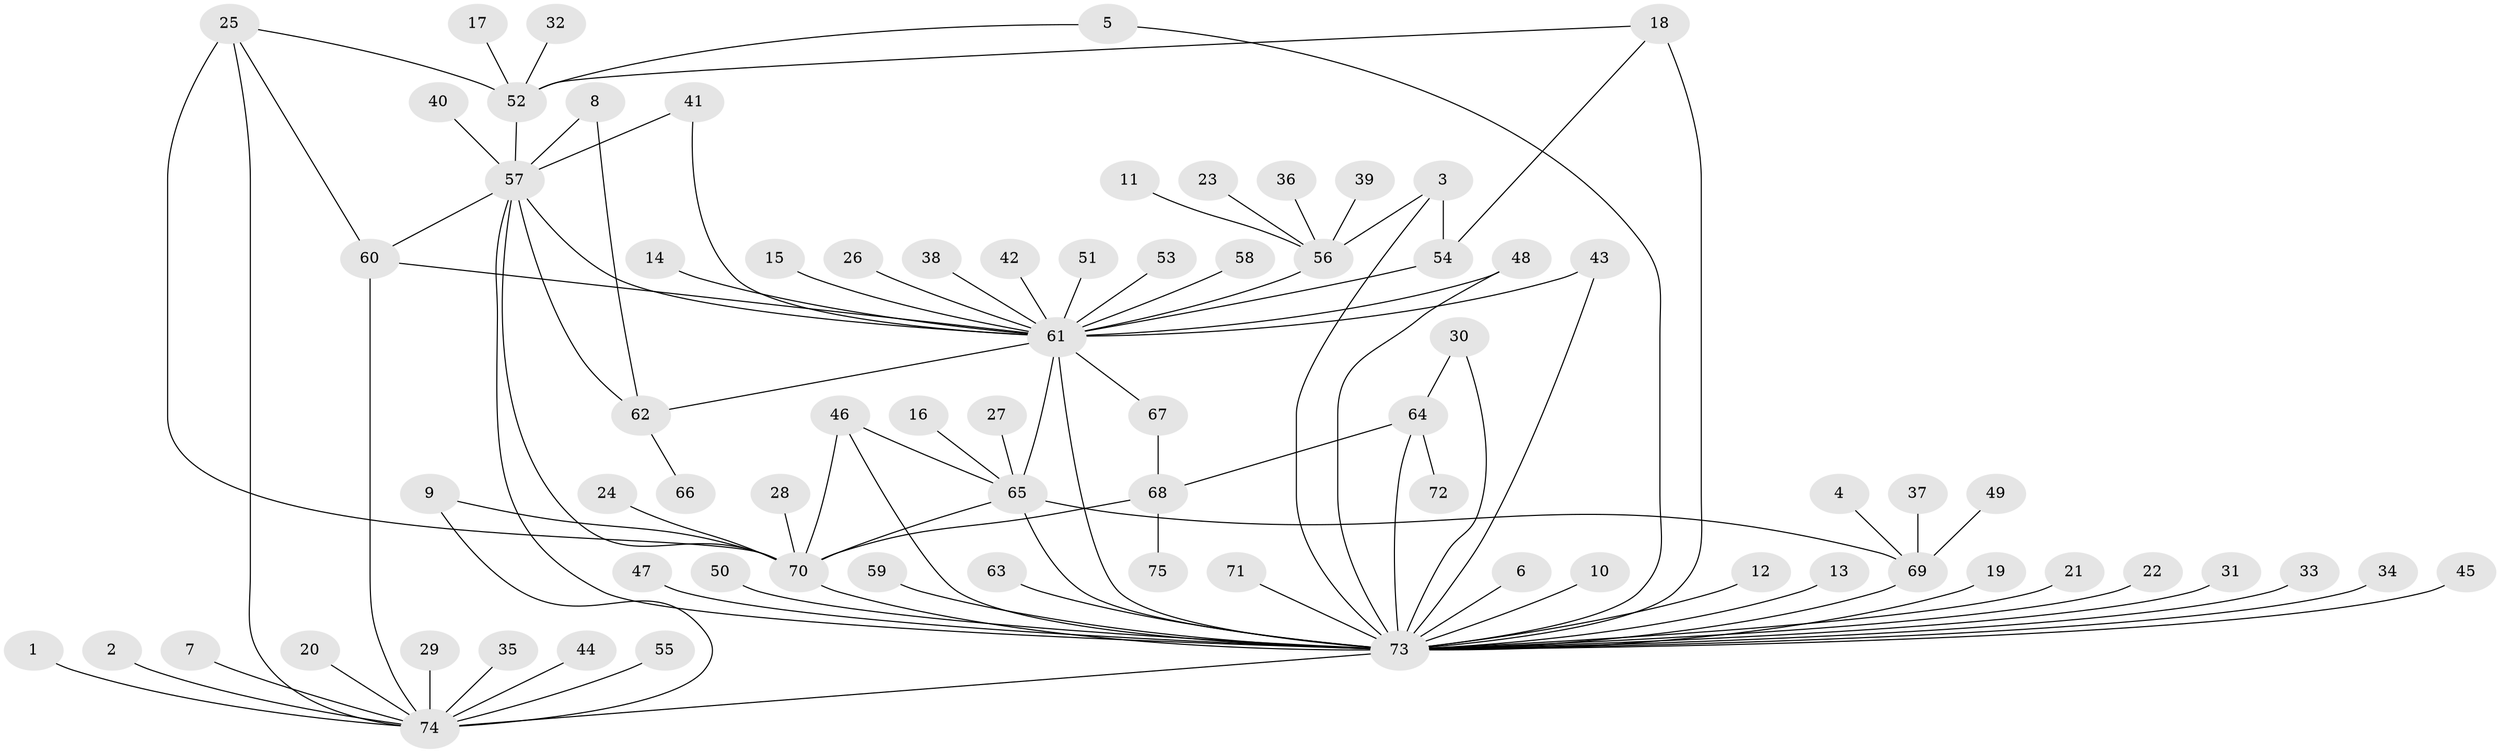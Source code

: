 // original degree distribution, {1: 0.5302013422818792, 15: 0.006711409395973154, 14: 0.013422818791946308, 2: 0.21476510067114093, 7: 0.013422818791946308, 22: 0.006711409395973154, 3: 0.10067114093959731, 9: 0.013422818791946308, 5: 0.020134228187919462, 10: 0.006711409395973154, 8: 0.013422818791946308, 4: 0.040268456375838924, 6: 0.020134228187919462}
// Generated by graph-tools (version 1.1) at 2025/49/03/09/25 03:49:55]
// undirected, 75 vertices, 100 edges
graph export_dot {
graph [start="1"]
  node [color=gray90,style=filled];
  1;
  2;
  3;
  4;
  5;
  6;
  7;
  8;
  9;
  10;
  11;
  12;
  13;
  14;
  15;
  16;
  17;
  18;
  19;
  20;
  21;
  22;
  23;
  24;
  25;
  26;
  27;
  28;
  29;
  30;
  31;
  32;
  33;
  34;
  35;
  36;
  37;
  38;
  39;
  40;
  41;
  42;
  43;
  44;
  45;
  46;
  47;
  48;
  49;
  50;
  51;
  52;
  53;
  54;
  55;
  56;
  57;
  58;
  59;
  60;
  61;
  62;
  63;
  64;
  65;
  66;
  67;
  68;
  69;
  70;
  71;
  72;
  73;
  74;
  75;
  1 -- 74 [weight=1.0];
  2 -- 74 [weight=1.0];
  3 -- 54 [weight=1.0];
  3 -- 56 [weight=1.0];
  3 -- 73 [weight=1.0];
  4 -- 69 [weight=1.0];
  5 -- 52 [weight=1.0];
  5 -- 73 [weight=1.0];
  6 -- 73 [weight=1.0];
  7 -- 74 [weight=1.0];
  8 -- 57 [weight=1.0];
  8 -- 62 [weight=1.0];
  9 -- 70 [weight=1.0];
  9 -- 74 [weight=1.0];
  10 -- 73 [weight=1.0];
  11 -- 56 [weight=1.0];
  12 -- 73 [weight=1.0];
  13 -- 73 [weight=1.0];
  14 -- 61 [weight=1.0];
  15 -- 61 [weight=1.0];
  16 -- 65 [weight=1.0];
  17 -- 52 [weight=1.0];
  18 -- 52 [weight=1.0];
  18 -- 54 [weight=1.0];
  18 -- 73 [weight=1.0];
  19 -- 73 [weight=1.0];
  20 -- 74 [weight=1.0];
  21 -- 73 [weight=1.0];
  22 -- 73 [weight=1.0];
  23 -- 56 [weight=1.0];
  24 -- 70 [weight=1.0];
  25 -- 52 [weight=1.0];
  25 -- 60 [weight=1.0];
  25 -- 70 [weight=1.0];
  25 -- 74 [weight=1.0];
  26 -- 61 [weight=1.0];
  27 -- 65 [weight=1.0];
  28 -- 70 [weight=1.0];
  29 -- 74 [weight=1.0];
  30 -- 64 [weight=1.0];
  30 -- 73 [weight=1.0];
  31 -- 73 [weight=1.0];
  32 -- 52 [weight=1.0];
  33 -- 73 [weight=1.0];
  34 -- 73 [weight=1.0];
  35 -- 74 [weight=1.0];
  36 -- 56 [weight=1.0];
  37 -- 69 [weight=1.0];
  38 -- 61 [weight=1.0];
  39 -- 56 [weight=1.0];
  40 -- 57 [weight=1.0];
  41 -- 57 [weight=1.0];
  41 -- 61 [weight=1.0];
  42 -- 61 [weight=1.0];
  43 -- 61 [weight=1.0];
  43 -- 73 [weight=1.0];
  44 -- 74 [weight=1.0];
  45 -- 73 [weight=1.0];
  46 -- 65 [weight=1.0];
  46 -- 70 [weight=1.0];
  46 -- 73 [weight=1.0];
  47 -- 73 [weight=1.0];
  48 -- 61 [weight=1.0];
  48 -- 73 [weight=1.0];
  49 -- 69 [weight=1.0];
  50 -- 73 [weight=1.0];
  51 -- 61 [weight=1.0];
  52 -- 57 [weight=1.0];
  53 -- 61 [weight=1.0];
  54 -- 61 [weight=1.0];
  55 -- 74 [weight=1.0];
  56 -- 61 [weight=1.0];
  57 -- 60 [weight=1.0];
  57 -- 61 [weight=2.0];
  57 -- 62 [weight=1.0];
  57 -- 70 [weight=1.0];
  57 -- 73 [weight=1.0];
  58 -- 61 [weight=1.0];
  59 -- 73 [weight=1.0];
  60 -- 61 [weight=1.0];
  60 -- 74 [weight=1.0];
  61 -- 62 [weight=1.0];
  61 -- 65 [weight=2.0];
  61 -- 67 [weight=1.0];
  61 -- 73 [weight=2.0];
  62 -- 66 [weight=1.0];
  63 -- 73 [weight=1.0];
  64 -- 68 [weight=1.0];
  64 -- 72 [weight=1.0];
  64 -- 73 [weight=1.0];
  65 -- 69 [weight=1.0];
  65 -- 70 [weight=1.0];
  65 -- 73 [weight=1.0];
  67 -- 68 [weight=1.0];
  68 -- 70 [weight=2.0];
  68 -- 75 [weight=1.0];
  69 -- 73 [weight=1.0];
  70 -- 73 [weight=1.0];
  71 -- 73 [weight=1.0];
  73 -- 74 [weight=2.0];
}
